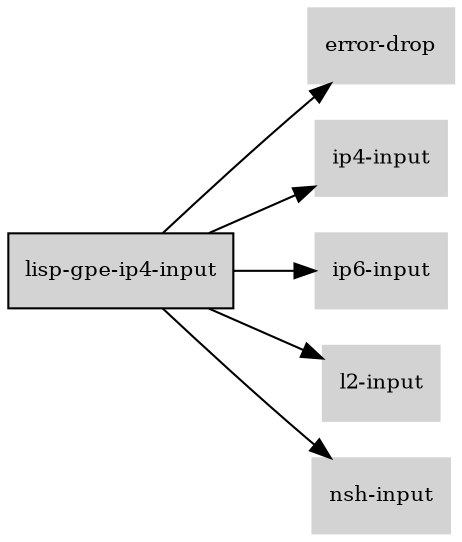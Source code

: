digraph "lisp_gpe_ip4_input_subgraph" {
  rankdir=LR;
  node [shape=box, style=filled, fontsize=10, color=lightgray, fontcolor=black, fillcolor=lightgray];
  "lisp-gpe-ip4-input" [color=black, fontcolor=black, fillcolor=lightgray];
  edge [fontsize=8];
  "lisp-gpe-ip4-input" -> "error-drop";
  "lisp-gpe-ip4-input" -> "ip4-input";
  "lisp-gpe-ip4-input" -> "ip6-input";
  "lisp-gpe-ip4-input" -> "l2-input";
  "lisp-gpe-ip4-input" -> "nsh-input";
}
